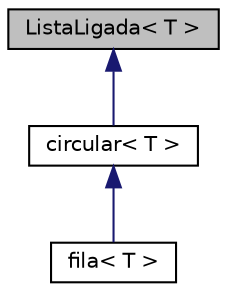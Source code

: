 digraph "ListaLigada&lt; T &gt;"
{
  edge [fontname="Helvetica",fontsize="10",labelfontname="Helvetica",labelfontsize="10"];
  node [fontname="Helvetica",fontsize="10",shape=record];
  Node1 [label="ListaLigada\< T \>",height=0.2,width=0.4,color="black", fillcolor="grey75", style="filled", fontcolor="black"];
  Node1 -> Node2 [dir="back",color="midnightblue",fontsize="10",style="solid"];
  Node2 [label="circular\< T \>",height=0.2,width=0.4,color="black", fillcolor="white", style="filled",URL="$classcircular.html",tooltip="Implementação da classe ListaCirular a qual utiliza do artíficio de herança para herdar atibutos e mé..."];
  Node2 -> Node3 [dir="back",color="midnightblue",fontsize="10",style="solid"];
  Node3 [label="fila\< T \>",height=0.2,width=0.4,color="black", fillcolor="white", style="filled",URL="$classfila.html",tooltip="Implementação da TAD FilaCircular que utiliza Herança para herdar os artifícios da ListaCirular..."];
}
